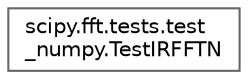 digraph "Graphical Class Hierarchy"
{
 // LATEX_PDF_SIZE
  bgcolor="transparent";
  edge [fontname=Helvetica,fontsize=10,labelfontname=Helvetica,labelfontsize=10];
  node [fontname=Helvetica,fontsize=10,shape=box,height=0.2,width=0.4];
  rankdir="LR";
  Node0 [id="Node000000",label="scipy.fft.tests.test\l_numpy.TestIRFFTN",height=0.2,width=0.4,color="grey40", fillcolor="white", style="filled",URL="$d1/d51/classscipy_1_1fft_1_1tests_1_1test__numpy_1_1TestIRFFTN.html",tooltip=" "];
}
